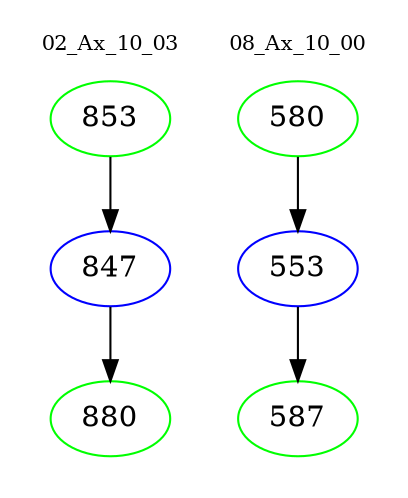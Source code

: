 digraph{
subgraph cluster_0 {
color = white
label = "02_Ax_10_03";
fontsize=10;
T0_853 [label="853", color="green"]
T0_853 -> T0_847 [color="black"]
T0_847 [label="847", color="blue"]
T0_847 -> T0_880 [color="black"]
T0_880 [label="880", color="green"]
}
subgraph cluster_1 {
color = white
label = "08_Ax_10_00";
fontsize=10;
T1_580 [label="580", color="green"]
T1_580 -> T1_553 [color="black"]
T1_553 [label="553", color="blue"]
T1_553 -> T1_587 [color="black"]
T1_587 [label="587", color="green"]
}
}
